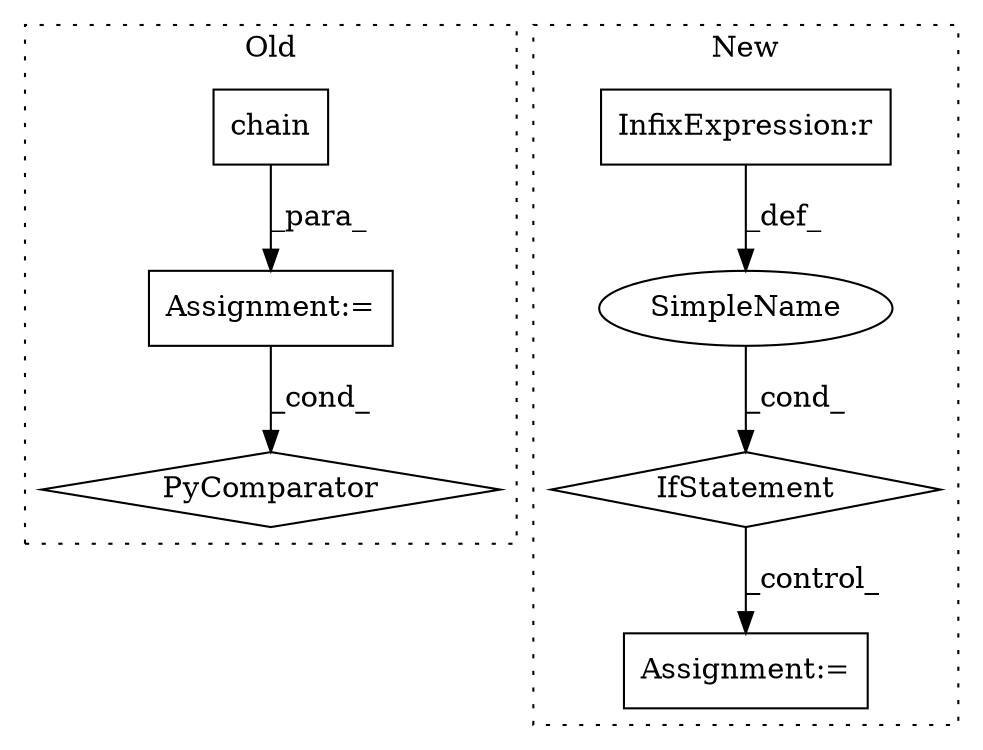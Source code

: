digraph G {
subgraph cluster0 {
1 [label="chain" a="32" s="8930,8989" l="6,1" shape="box"];
3 [label="Assignment:=" a="7" s="9779" l="24" shape="box"];
6 [label="PyComparator" a="113" s="9779" l="24" shape="diamond"];
label = "Old";
style="dotted";
}
subgraph cluster1 {
2 [label="IfStatement" a="25" s="9239,9264" l="4,2" shape="diamond"];
4 [label="Assignment:=" a="7" s="10007" l="24" shape="box"];
5 [label="SimpleName" a="42" s="" l="" shape="ellipse"];
7 [label="InfixExpression:r" a="27" s="9246" l="4" shape="box"];
label = "New";
style="dotted";
}
1 -> 3 [label="_para_"];
2 -> 4 [label="_control_"];
3 -> 6 [label="_cond_"];
5 -> 2 [label="_cond_"];
7 -> 5 [label="_def_"];
}